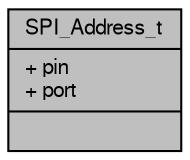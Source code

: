 digraph "SPI_Address_t"
{
  edge [fontname="FreeSans",fontsize="10",labelfontname="FreeSans",labelfontsize="10"];
  node [fontname="FreeSans",fontsize="10",shape=record];
  Node1 [label="{SPI_Address_t\n|+ pin\l+ port\l|}",height=0.2,width=0.4,color="black", fillcolor="grey75", style="filled", fontcolor="black"];
}
